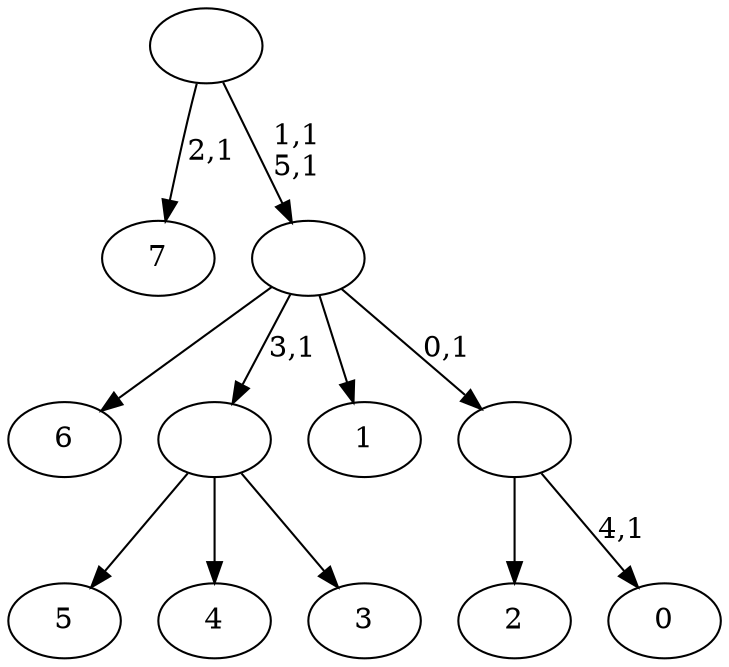 digraph T {
	14 [label="7"]
	12 [label="6"]
	11 [label="5"]
	10 [label="4"]
	9 [label="3"]
	8 [label=""]
	7 [label="2"]
	6 [label="1"]
	5 [label="0"]
	3 [label=""]
	2 [label=""]
	0 [label=""]
	8 -> 11 [label=""]
	8 -> 10 [label=""]
	8 -> 9 [label=""]
	3 -> 5 [label="4,1"]
	3 -> 7 [label=""]
	2 -> 12 [label=""]
	2 -> 8 [label="3,1"]
	2 -> 6 [label=""]
	2 -> 3 [label="0,1"]
	0 -> 2 [label="1,1\n5,1"]
	0 -> 14 [label="2,1"]
}
